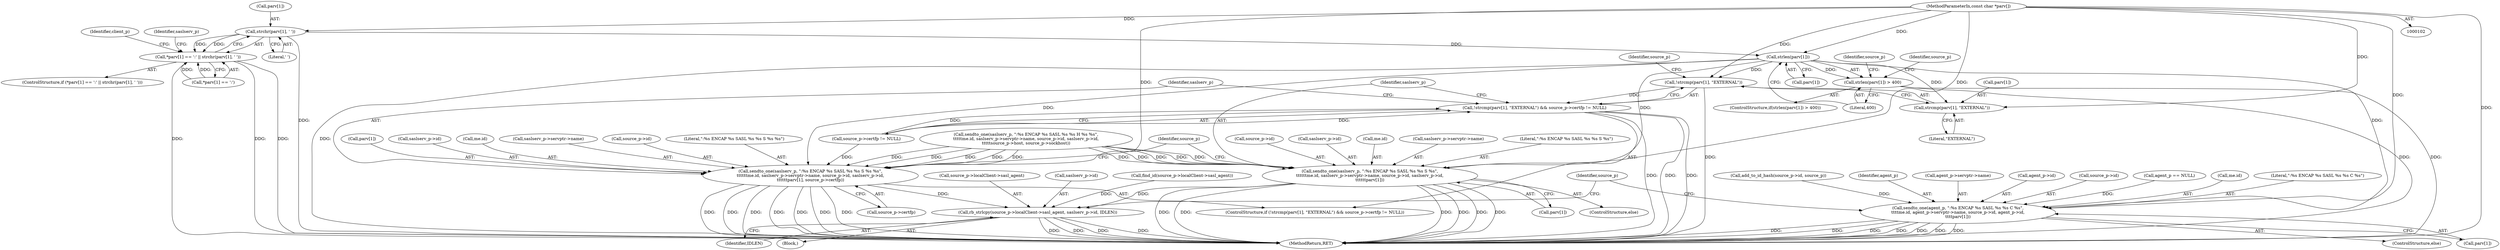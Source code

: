 digraph "0_charybdis_818a3fda944b26d4814132cee14cfda4ea4aa824@API" {
"1000146" [label="(Call,strchr(parv[1], ' '))"];
"1000106" [label="(MethodParameterIn,const char *parv[])"];
"1000139" [label="(Call,*parv[1] == ':' || strchr(parv[1], ' '))"];
"1000216" [label="(Call,strlen(parv[1]))"];
"1000215" [label="(Call,strlen(parv[1]) > 400)"];
"1000302" [label="(Call,!strcmp(parv[1], \"EXTERNAL\"))"];
"1000301" [label="(Call,!strcmp(parv[1], \"EXTERNAL\") && source_p->certfp != NULL)"];
"1000303" [label="(Call,strcmp(parv[1], \"EXTERNAL\"))"];
"1000313" [label="(Call,sendto_one(saslserv_p, \":%s ENCAP %s SASL %s %s S %s %s\",\n\t\t\t\t\t\tme.id, saslserv_p->servptr->name, source_p->id, saslserv_p->id,\n\t\t\t\t\t\tparv[1], source_p->certfp))"];
"1000357" [label="(Call,rb_strlcpy(source_p->localClient->sasl_agent, saslserv_p->id, IDLEN))"];
"1000337" [label="(Call,sendto_one(saslserv_p, \":%s ENCAP %s SASL %s %s S %s\",\n\t\t\t\t\t\tme.id, saslserv_p->servptr->name, source_p->id, saslserv_p->id,\n\t\t\t\t\t\tparv[1]))"];
"1000368" [label="(Call,sendto_one(agent_p, \":%s ENCAP %s SASL %s %s C %s\",\n\t\t\t\tme.id, agent_p->servptr->name, source_p->id, agent_p->id,\n\t\t\t\tparv[1]))"];
"1000147" [label="(Call,parv[1])"];
"1000391" [label="(Identifier,source_p)"];
"1000339" [label="(Literal,\":%s ENCAP %s SASL %s %s S %s\")"];
"1000368" [label="(Call,sendto_one(agent_p, \":%s ENCAP %s SASL %s %s C %s\",\n\t\t\t\tme.id, agent_p->servptr->name, source_p->id, agent_p->id,\n\t\t\t\tparv[1]))"];
"1000327" [label="(Call,saslserv_p->id)"];
"1000348" [label="(Call,source_p->id)"];
"1000351" [label="(Call,saslserv_p->id)"];
"1000313" [label="(Call,sendto_one(saslserv_p, \":%s ENCAP %s SASL %s %s S %s %s\",\n\t\t\t\t\t\tme.id, saslserv_p->servptr->name, source_p->id, saslserv_p->id,\n\t\t\t\t\t\tparv[1], source_p->certfp))"];
"1000396" [label="(MethodReturn,RET)"];
"1000216" [label="(Call,strlen(parv[1]))"];
"1000223" [label="(Identifier,source_p)"];
"1000300" [label="(ControlStructure,if (!strcmp(parv[1], \"EXTERNAL\") && source_p->certfp != NULL))"];
"1000358" [label="(Call,source_p->localClient->sasl_agent)"];
"1000252" [label="(Call,add_to_id_hash(source_p->id, source_p))"];
"1000369" [label="(Identifier,agent_p)"];
"1000316" [label="(Call,me.id)"];
"1000354" [label="(Call,parv[1])"];
"1000319" [label="(Call,saslserv_p->servptr->name)"];
"1000314" [label="(Identifier,saslserv_p)"];
"1000374" [label="(Call,agent_p->servptr->name)"];
"1000324" [label="(Call,source_p->id)"];
"1000138" [label="(ControlStructure,if (*parv[1] == ':' || strchr(parv[1], ' ')))"];
"1000382" [label="(Call,agent_p->id)"];
"1000277" [label="(Call,sendto_one(saslserv_p, \":%s ENCAP %s SASL %s %s H %s %s\",\n\t\t\t\t\tme.id, saslserv_p->servptr->name, source_p->id, saslserv_p->id,\n\t\t\t\t\tsource_p->host, source_p->sockhost))"];
"1000379" [label="(Call,source_p->id)"];
"1000244" [label="(Identifier,source_p)"];
"1000367" [label="(ControlStructure,else)"];
"1000215" [label="(Call,strlen(parv[1]) > 400)"];
"1000340" [label="(Call,me.id)"];
"1000301" [label="(Call,!strcmp(parv[1], \"EXTERNAL\") && source_p->certfp != NULL)"];
"1000360" [label="(Identifier,source_p)"];
"1000153" [label="(Identifier,client_p)"];
"1000160" [label="(Identifier,saslserv_p)"];
"1000315" [label="(Literal,\":%s ENCAP %s SASL %s %s S %s %s\")"];
"1000338" [label="(Identifier,saslserv_p)"];
"1000106" [label="(MethodParameterIn,const char *parv[])"];
"1000150" [label="(Literal,' ')"];
"1000366" [label="(Identifier,IDLEN)"];
"1000363" [label="(Call,saslserv_p->id)"];
"1000139" [label="(Call,*parv[1] == ':' || strchr(parv[1], ' '))"];
"1000146" [label="(Call,strchr(parv[1], ' '))"];
"1000337" [label="(Call,sendto_one(saslserv_p, \":%s ENCAP %s SASL %s %s S %s\",\n\t\t\t\t\t\tme.id, saslserv_p->servptr->name, source_p->id, saslserv_p->id,\n\t\t\t\t\t\tparv[1]))"];
"1000357" [label="(Call,rb_strlcpy(source_p->localClient->sasl_agent, saslserv_p->id, IDLEN))"];
"1000336" [label="(ControlStructure,else)"];
"1000273" [label="(Call,agent_p == NULL)"];
"1000308" [label="(Call,source_p->certfp != NULL)"];
"1000310" [label="(Identifier,source_p)"];
"1000307" [label="(Literal,\"EXTERNAL\")"];
"1000220" [label="(Literal,400)"];
"1000217" [label="(Call,parv[1])"];
"1000304" [label="(Call,parv[1])"];
"1000333" [label="(Call,source_p->certfp)"];
"1000303" [label="(Call,strcmp(parv[1], \"EXTERNAL\"))"];
"1000140" [label="(Call,*parv[1] == ':')"];
"1000371" [label="(Call,me.id)"];
"1000276" [label="(Block,)"];
"1000266" [label="(Call,find_id(source_p->localClient->sasl_agent))"];
"1000214" [label="(ControlStructure,if(strlen(parv[1]) > 400))"];
"1000302" [label="(Call,!strcmp(parv[1], \"EXTERNAL\"))"];
"1000330" [label="(Call,parv[1])"];
"1000370" [label="(Literal,\":%s ENCAP %s SASL %s %s C %s\")"];
"1000385" [label="(Call,parv[1])"];
"1000343" [label="(Call,saslserv_p->servptr->name)"];
"1000146" -> "1000139"  [label="AST: "];
"1000146" -> "1000150"  [label="CFG: "];
"1000147" -> "1000146"  [label="AST: "];
"1000150" -> "1000146"  [label="AST: "];
"1000139" -> "1000146"  [label="CFG: "];
"1000146" -> "1000396"  [label="DDG: "];
"1000146" -> "1000139"  [label="DDG: "];
"1000146" -> "1000139"  [label="DDG: "];
"1000106" -> "1000146"  [label="DDG: "];
"1000146" -> "1000216"  [label="DDG: "];
"1000106" -> "1000102"  [label="AST: "];
"1000106" -> "1000396"  [label="DDG: "];
"1000106" -> "1000216"  [label="DDG: "];
"1000106" -> "1000302"  [label="DDG: "];
"1000106" -> "1000303"  [label="DDG: "];
"1000106" -> "1000313"  [label="DDG: "];
"1000106" -> "1000337"  [label="DDG: "];
"1000106" -> "1000368"  [label="DDG: "];
"1000139" -> "1000138"  [label="AST: "];
"1000139" -> "1000140"  [label="CFG: "];
"1000140" -> "1000139"  [label="AST: "];
"1000153" -> "1000139"  [label="CFG: "];
"1000160" -> "1000139"  [label="CFG: "];
"1000139" -> "1000396"  [label="DDG: "];
"1000139" -> "1000396"  [label="DDG: "];
"1000139" -> "1000396"  [label="DDG: "];
"1000140" -> "1000139"  [label="DDG: "];
"1000140" -> "1000139"  [label="DDG: "];
"1000216" -> "1000215"  [label="AST: "];
"1000216" -> "1000217"  [label="CFG: "];
"1000217" -> "1000216"  [label="AST: "];
"1000220" -> "1000216"  [label="CFG: "];
"1000216" -> "1000396"  [label="DDG: "];
"1000216" -> "1000215"  [label="DDG: "];
"1000216" -> "1000302"  [label="DDG: "];
"1000216" -> "1000303"  [label="DDG: "];
"1000216" -> "1000313"  [label="DDG: "];
"1000216" -> "1000337"  [label="DDG: "];
"1000216" -> "1000368"  [label="DDG: "];
"1000215" -> "1000214"  [label="AST: "];
"1000215" -> "1000220"  [label="CFG: "];
"1000220" -> "1000215"  [label="AST: "];
"1000223" -> "1000215"  [label="CFG: "];
"1000244" -> "1000215"  [label="CFG: "];
"1000215" -> "1000396"  [label="DDG: "];
"1000215" -> "1000396"  [label="DDG: "];
"1000302" -> "1000301"  [label="AST: "];
"1000302" -> "1000303"  [label="CFG: "];
"1000303" -> "1000302"  [label="AST: "];
"1000310" -> "1000302"  [label="CFG: "];
"1000301" -> "1000302"  [label="CFG: "];
"1000302" -> "1000396"  [label="DDG: "];
"1000302" -> "1000301"  [label="DDG: "];
"1000301" -> "1000300"  [label="AST: "];
"1000301" -> "1000308"  [label="CFG: "];
"1000308" -> "1000301"  [label="AST: "];
"1000314" -> "1000301"  [label="CFG: "];
"1000338" -> "1000301"  [label="CFG: "];
"1000301" -> "1000396"  [label="DDG: "];
"1000301" -> "1000396"  [label="DDG: "];
"1000301" -> "1000396"  [label="DDG: "];
"1000308" -> "1000301"  [label="DDG: "];
"1000308" -> "1000301"  [label="DDG: "];
"1000303" -> "1000307"  [label="CFG: "];
"1000304" -> "1000303"  [label="AST: "];
"1000307" -> "1000303"  [label="AST: "];
"1000313" -> "1000300"  [label="AST: "];
"1000313" -> "1000333"  [label="CFG: "];
"1000314" -> "1000313"  [label="AST: "];
"1000315" -> "1000313"  [label="AST: "];
"1000316" -> "1000313"  [label="AST: "];
"1000319" -> "1000313"  [label="AST: "];
"1000324" -> "1000313"  [label="AST: "];
"1000327" -> "1000313"  [label="AST: "];
"1000330" -> "1000313"  [label="AST: "];
"1000333" -> "1000313"  [label="AST: "];
"1000360" -> "1000313"  [label="CFG: "];
"1000313" -> "1000396"  [label="DDG: "];
"1000313" -> "1000396"  [label="DDG: "];
"1000313" -> "1000396"  [label="DDG: "];
"1000313" -> "1000396"  [label="DDG: "];
"1000313" -> "1000396"  [label="DDG: "];
"1000313" -> "1000396"  [label="DDG: "];
"1000313" -> "1000396"  [label="DDG: "];
"1000277" -> "1000313"  [label="DDG: "];
"1000277" -> "1000313"  [label="DDG: "];
"1000277" -> "1000313"  [label="DDG: "];
"1000277" -> "1000313"  [label="DDG: "];
"1000277" -> "1000313"  [label="DDG: "];
"1000308" -> "1000313"  [label="DDG: "];
"1000313" -> "1000357"  [label="DDG: "];
"1000357" -> "1000276"  [label="AST: "];
"1000357" -> "1000366"  [label="CFG: "];
"1000358" -> "1000357"  [label="AST: "];
"1000363" -> "1000357"  [label="AST: "];
"1000366" -> "1000357"  [label="AST: "];
"1000391" -> "1000357"  [label="CFG: "];
"1000357" -> "1000396"  [label="DDG: "];
"1000357" -> "1000396"  [label="DDG: "];
"1000357" -> "1000396"  [label="DDG: "];
"1000357" -> "1000396"  [label="DDG: "];
"1000266" -> "1000357"  [label="DDG: "];
"1000337" -> "1000357"  [label="DDG: "];
"1000337" -> "1000336"  [label="AST: "];
"1000337" -> "1000354"  [label="CFG: "];
"1000338" -> "1000337"  [label="AST: "];
"1000339" -> "1000337"  [label="AST: "];
"1000340" -> "1000337"  [label="AST: "];
"1000343" -> "1000337"  [label="AST: "];
"1000348" -> "1000337"  [label="AST: "];
"1000351" -> "1000337"  [label="AST: "];
"1000354" -> "1000337"  [label="AST: "];
"1000360" -> "1000337"  [label="CFG: "];
"1000337" -> "1000396"  [label="DDG: "];
"1000337" -> "1000396"  [label="DDG: "];
"1000337" -> "1000396"  [label="DDG: "];
"1000337" -> "1000396"  [label="DDG: "];
"1000337" -> "1000396"  [label="DDG: "];
"1000337" -> "1000396"  [label="DDG: "];
"1000277" -> "1000337"  [label="DDG: "];
"1000277" -> "1000337"  [label="DDG: "];
"1000277" -> "1000337"  [label="DDG: "];
"1000277" -> "1000337"  [label="DDG: "];
"1000277" -> "1000337"  [label="DDG: "];
"1000368" -> "1000367"  [label="AST: "];
"1000368" -> "1000385"  [label="CFG: "];
"1000369" -> "1000368"  [label="AST: "];
"1000370" -> "1000368"  [label="AST: "];
"1000371" -> "1000368"  [label="AST: "];
"1000374" -> "1000368"  [label="AST: "];
"1000379" -> "1000368"  [label="AST: "];
"1000382" -> "1000368"  [label="AST: "];
"1000385" -> "1000368"  [label="AST: "];
"1000391" -> "1000368"  [label="CFG: "];
"1000368" -> "1000396"  [label="DDG: "];
"1000368" -> "1000396"  [label="DDG: "];
"1000368" -> "1000396"  [label="DDG: "];
"1000368" -> "1000396"  [label="DDG: "];
"1000368" -> "1000396"  [label="DDG: "];
"1000368" -> "1000396"  [label="DDG: "];
"1000368" -> "1000396"  [label="DDG: "];
"1000273" -> "1000368"  [label="DDG: "];
"1000252" -> "1000368"  [label="DDG: "];
}
